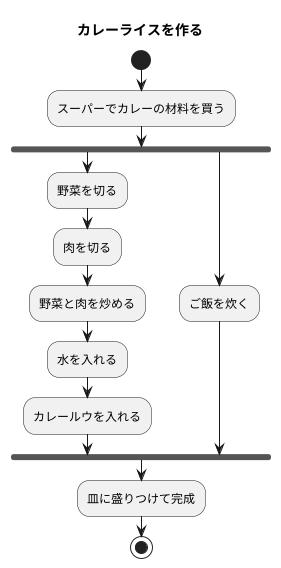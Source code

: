 @startuml カレーライス
title カレーライスを作る
start
:スーパーでカレーの材料を買う;
fork
:野菜を切る;
:肉を切る;
:野菜と肉を炒める;
:水を入れる;
:カレールウを入れる;
fork again
:ご飯を炊く;
end fork
:皿に盛りつけて完成;
stop
@enduml